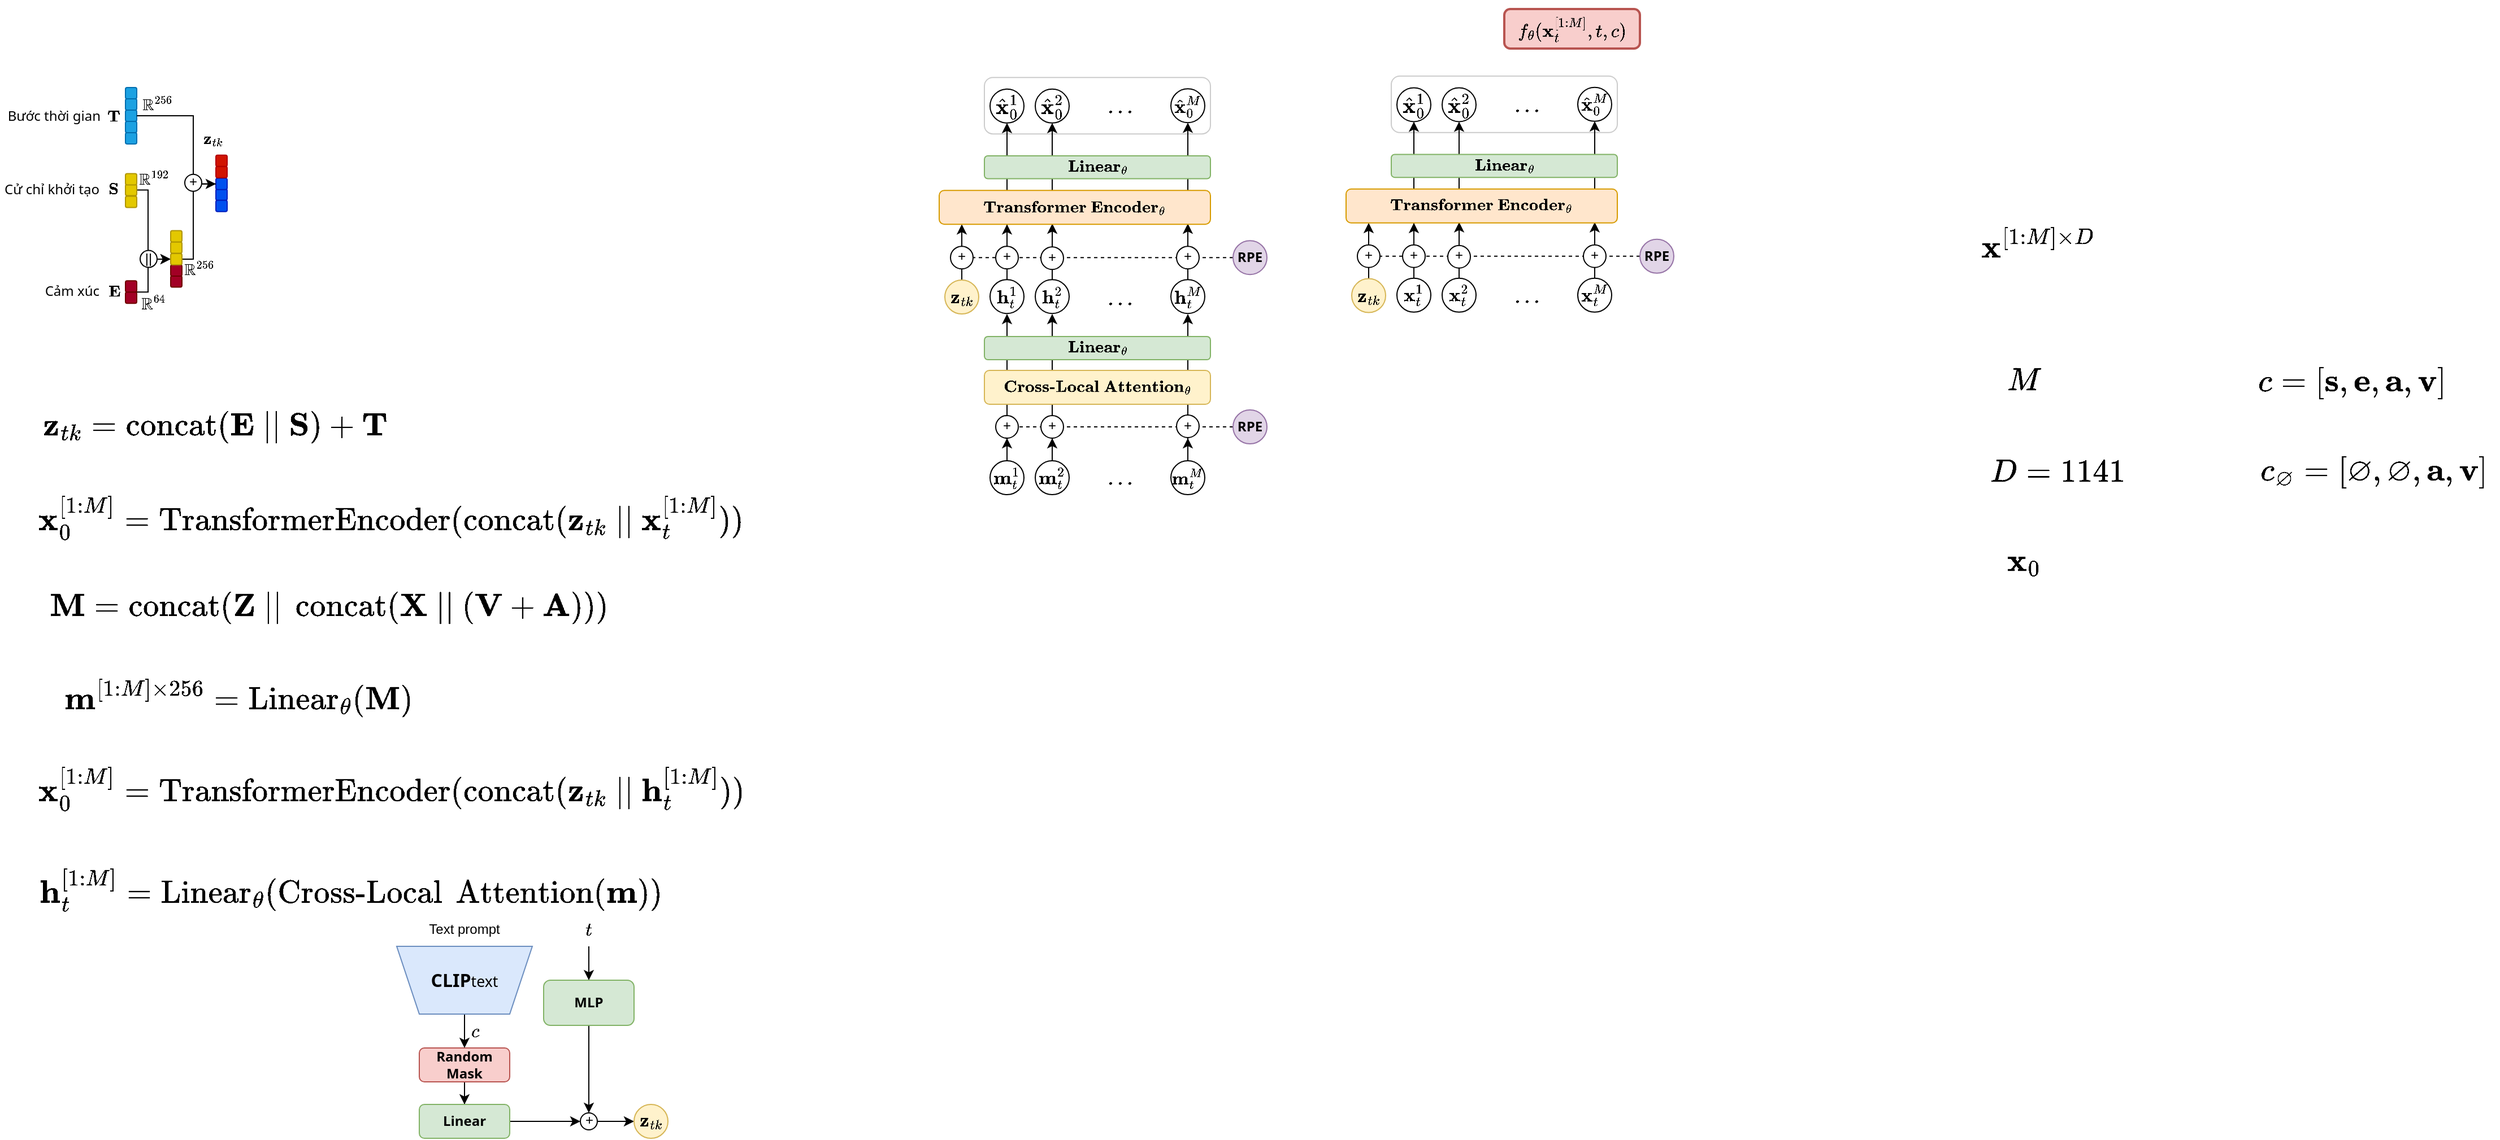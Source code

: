 <mxfile version="25.0.2">
  <diagram name="Page-1" id="_gRGWOFDqU3hSQWJzQTY">
    <mxGraphModel dx="2024" dy="1410" grid="1" gridSize="10" guides="1" tooltips="1" connect="1" arrows="1" fold="1" page="1" pageScale="1" pageWidth="850" pageHeight="1100" background="none" math="1" shadow="0">
      <root>
        <mxCell id="0" />
        <mxCell id="1" parent="0" />
        <mxCell id="fn7kE8bKZtQ15jkMXPBk-1" value="$$\mathbf{z}_{tk} = \operatorname{concat }(\mathbf{E}\ || \&amp;nbsp; \mathbf{S}) + \mathbf{T}$$" style="text;html=1;align=center;verticalAlign=middle;whiteSpace=wrap;rounded=0;fontSize=24;" parent="1" vertex="1">
          <mxGeometry x="880" y="360" width="320" height="40" as="geometry" />
        </mxCell>
        <mxCell id="fn7kE8bKZtQ15jkMXPBk-2" value="$$\mathbf{M} = \operatorname{concat}( \mathbf{Z}\&amp;nbsp; || \&amp;nbsp; &amp;nbsp;\operatorname{concat}(\mathbf{X}\ || \&amp;nbsp; (\mathbf{V} + \mathbf{A}) ) )$$" style="text;html=1;align=center;verticalAlign=middle;whiteSpace=wrap;rounded=0;fontSize=24;" parent="1" vertex="1">
          <mxGeometry x="880" y="520" width="520" height="40" as="geometry" />
        </mxCell>
        <mxCell id="fn7kE8bKZtQ15jkMXPBk-3" value="$$\mathbf{m}^{[1:M] \times 256} = \operatorname{Linear}_{\theta}( \mathbf{M}&amp;nbsp;)$$" style="text;html=1;align=center;verticalAlign=middle;whiteSpace=wrap;rounded=0;fontSize=24;" parent="1" vertex="1">
          <mxGeometry x="880" y="600" width="360" height="40" as="geometry" />
        </mxCell>
        <mxCell id="fn7kE8bKZtQ15jkMXPBk-4" value="$$\mathbf{x}^{[1:M]}_{0}&amp;nbsp; = \operatorname{TransformerEncoder}( \operatorname{concat}( \mathbf{z}_{tk} \ ||\&amp;nbsp; \mathbf{h}^{[1:M]}_{t}&amp;nbsp; ))$$" style="text;html=1;align=center;verticalAlign=middle;whiteSpace=wrap;rounded=0;fontSize=24;" parent="1" vertex="1">
          <mxGeometry x="880" y="680" width="630" height="40" as="geometry" />
        </mxCell>
        <mxCell id="Yw8UXm8EvDwbMpAbMj6I-1" value="" style="rounded=1;whiteSpace=wrap;html=1;fillColor=#1ba1e2;strokeColor=#006EAF;container=0;fontColor=#ffffff;" parent="1" vertex="1">
          <mxGeometry x="960" y="119.47" width="10" height="10" as="geometry" />
        </mxCell>
        <mxCell id="Yw8UXm8EvDwbMpAbMj6I-2" value="" style="rounded=1;whiteSpace=wrap;html=1;fillColor=#1ba1e2;strokeColor=#006EAF;container=0;fontColor=#ffffff;" parent="1" vertex="1">
          <mxGeometry x="960" y="109.47" width="10" height="10" as="geometry" />
        </mxCell>
        <mxCell id="Yw8UXm8EvDwbMpAbMj6I-3" value="" style="rounded=1;whiteSpace=wrap;html=1;fillColor=#1ba1e2;strokeColor=#006EAF;container=0;fontColor=#ffffff;" parent="1" vertex="1">
          <mxGeometry x="960" y="99.47" width="10" height="10" as="geometry" />
        </mxCell>
        <mxCell id="Yw8UXm8EvDwbMpAbMj6I-4" value="" style="rounded=1;whiteSpace=wrap;html=1;fillColor=#1ba1e2;strokeColor=#006EAF;container=0;fontColor=#ffffff;" parent="1" vertex="1">
          <mxGeometry x="960" y="89.47" width="10" height="10" as="geometry" />
        </mxCell>
        <mxCell id="Yw8UXm8EvDwbMpAbMj6I-5" value="" style="rounded=1;whiteSpace=wrap;html=1;fillColor=#1ba1e2;strokeColor=#006EAF;container=0;fontColor=#ffffff;" parent="1" vertex="1">
          <mxGeometry x="960" y="79.47" width="10" height="10" as="geometry" />
        </mxCell>
        <mxCell id="Yw8UXm8EvDwbMpAbMj6I-7" value="&lt;span style=&quot;font-size: 14px;&quot;&gt;$$f_{\theta}(\mathbf{x}^{[1:M]}_t, t, c)$$&lt;/span&gt;" style="rounded=1;whiteSpace=wrap;html=1;rotation=0;fillColor=#f8cecc;strokeColor=#b85450;strokeWidth=2;" parent="1" vertex="1">
          <mxGeometry x="2180" y="10.0" width="120" height="35" as="geometry" />
        </mxCell>
        <mxCell id="Yw8UXm8EvDwbMpAbMj6I-8" value="" style="rounded=1;whiteSpace=wrap;html=1;fillColor=#a20025;strokeColor=#6F0000;container=0;fontColor=#ffffff;" parent="1" vertex="1">
          <mxGeometry x="960" y="260.6" width="10" height="10" as="geometry" />
        </mxCell>
        <mxCell id="Yw8UXm8EvDwbMpAbMj6I-9" style="edgeStyle=orthogonalEdgeStyle;rounded=0;orthogonalLoop=1;jettySize=auto;html=1;exitX=1;exitY=1;exitDx=0;exitDy=0;entryX=0;entryY=0.5;entryDx=0;entryDy=0;" parent="1" source="Yw8UXm8EvDwbMpAbMj6I-10" target="Yw8UXm8EvDwbMpAbMj6I-18" edge="1">
          <mxGeometry relative="1" as="geometry">
            <Array as="points">
              <mxPoint x="980" y="260.6" />
              <mxPoint x="980" y="231.6" />
            </Array>
          </mxGeometry>
        </mxCell>
        <mxCell id="Yw8UXm8EvDwbMpAbMj6I-10" value="" style="rounded=1;whiteSpace=wrap;html=1;fillColor=#a20025;strokeColor=#6F0000;container=0;fontColor=#ffffff;" parent="1" vertex="1">
          <mxGeometry x="960" y="250.6" width="10" height="10" as="geometry" />
        </mxCell>
        <mxCell id="Yw8UXm8EvDwbMpAbMj6I-11" value="" style="rounded=1;whiteSpace=wrap;html=1;fillColor=#e3c800;strokeColor=#B09500;container=0;fontColor=#000000;" parent="1" vertex="1">
          <mxGeometry x="960" y="175.69" width="10" height="10" as="geometry" />
        </mxCell>
        <mxCell id="Yw8UXm8EvDwbMpAbMj6I-12" style="edgeStyle=orthogonalEdgeStyle;rounded=0;orthogonalLoop=1;jettySize=auto;html=1;entryX=0;entryY=0.5;entryDx=0;entryDy=0;" parent="1" source="Yw8UXm8EvDwbMpAbMj6I-13" target="Yw8UXm8EvDwbMpAbMj6I-18" edge="1">
          <mxGeometry relative="1" as="geometry">
            <Array as="points">
              <mxPoint x="980" y="170.6" />
              <mxPoint x="980" y="231.6" />
            </Array>
          </mxGeometry>
        </mxCell>
        <mxCell id="Yw8UXm8EvDwbMpAbMj6I-13" value="" style="rounded=1;whiteSpace=wrap;html=1;fillColor=#e3c800;strokeColor=#B09500;container=0;fontColor=#000000;" parent="1" vertex="1">
          <mxGeometry x="960" y="165.19" width="10" height="10" as="geometry" />
        </mxCell>
        <mxCell id="Yw8UXm8EvDwbMpAbMj6I-14" value="" style="rounded=1;whiteSpace=wrap;html=1;fillColor=#e3c800;strokeColor=#B09500;container=0;fontColor=#000000;" parent="1" vertex="1">
          <mxGeometry x="960" y="155.69" width="10" height="10" as="geometry" />
        </mxCell>
        <mxCell id="Yw8UXm8EvDwbMpAbMj6I-15" value="" style="rounded=1;whiteSpace=wrap;html=1;fillColor=#a20025;strokeColor=#6F0000;container=0;fontColor=#ffffff;" parent="1" vertex="1">
          <mxGeometry x="1000" y="246.29" width="10" height="10" as="geometry" />
        </mxCell>
        <mxCell id="Yw8UXm8EvDwbMpAbMj6I-16" value="" style="rounded=1;whiteSpace=wrap;html=1;fillColor=#a20025;strokeColor=#6F0000;container=0;fontColor=#ffffff;" parent="1" vertex="1">
          <mxGeometry x="1000" y="236.48" width="10" height="10" as="geometry" />
        </mxCell>
        <mxCell id="Yw8UXm8EvDwbMpAbMj6I-29" style="edgeStyle=orthogonalEdgeStyle;rounded=0;orthogonalLoop=1;jettySize=auto;html=1;entryX=0;entryY=0.5;entryDx=0;entryDy=0;" parent="1" source="Yw8UXm8EvDwbMpAbMj6I-18" target="Yw8UXm8EvDwbMpAbMj6I-24" edge="1">
          <mxGeometry relative="1" as="geometry">
            <Array as="points">
              <mxPoint x="1020" y="232" />
              <mxPoint x="1020" y="165" />
            </Array>
          </mxGeometry>
        </mxCell>
        <mxCell id="Yw8UXm8EvDwbMpAbMj6I-18" value="" style="rounded=1;whiteSpace=wrap;html=1;fillColor=#e3c800;strokeColor=#B09500;container=0;fontColor=#000000;" parent="1" vertex="1">
          <mxGeometry x="1000" y="226.48" width="10" height="10" as="geometry" />
        </mxCell>
        <mxCell id="Yw8UXm8EvDwbMpAbMj6I-19" value="" style="rounded=1;whiteSpace=wrap;html=1;fillColor=#e3c800;strokeColor=#B09500;container=0;fontColor=#000000;" parent="1" vertex="1">
          <mxGeometry x="1000" y="216.29" width="10" height="10" as="geometry" />
        </mxCell>
        <mxCell id="Yw8UXm8EvDwbMpAbMj6I-20" value="" style="rounded=1;whiteSpace=wrap;html=1;fillColor=#e3c800;strokeColor=#B09500;container=0;fontColor=#000000;" parent="1" vertex="1">
          <mxGeometry x="1000" y="206.29" width="10" height="10" as="geometry" />
        </mxCell>
        <mxCell id="Yw8UXm8EvDwbMpAbMj6I-21" value="&lt;font style=&quot;font-size: 12px;&quot;&gt;$$\mathbb{R}^{256}$$&lt;/font&gt;" style="text;html=1;align=center;verticalAlign=middle;whiteSpace=wrap;rounded=0;fontSize=12;" parent="1" vertex="1">
          <mxGeometry x="1010" y="231.48" width="30" height="20" as="geometry" />
        </mxCell>
        <mxCell id="Yw8UXm8EvDwbMpAbMj6I-22" value="" style="rounded=1;whiteSpace=wrap;html=1;fillColor=#0050ef;strokeColor=#001DBC;container=0;fontColor=#ffffff;" parent="1" vertex="1">
          <mxGeometry x="1040" y="169.38" width="10" height="10" as="geometry" />
        </mxCell>
        <mxCell id="Yw8UXm8EvDwbMpAbMj6I-23" value="" style="rounded=1;whiteSpace=wrap;html=1;fillColor=#0050ef;strokeColor=#001DBC;container=0;fontColor=#ffffff;" parent="1" vertex="1">
          <mxGeometry x="1040" y="179.38" width="10" height="10" as="geometry" />
        </mxCell>
        <mxCell id="Yw8UXm8EvDwbMpAbMj6I-24" value="" style="rounded=1;whiteSpace=wrap;html=1;fillColor=#0050ef;strokeColor=#001DBC;container=0;fontColor=#ffffff;" parent="1" vertex="1">
          <mxGeometry x="1040" y="159.88" width="10" height="10" as="geometry" />
        </mxCell>
        <mxCell id="Yw8UXm8EvDwbMpAbMj6I-25" value="" style="rounded=1;whiteSpace=wrap;html=1;fillColor=#d11301;strokeColor=#B20000;container=0;fontColor=#ffffff;" parent="1" vertex="1">
          <mxGeometry x="1040" y="149.38" width="10" height="10" as="geometry" />
        </mxCell>
        <mxCell id="Yw8UXm8EvDwbMpAbMj6I-26" value="" style="rounded=1;whiteSpace=wrap;html=1;fillColor=#d11301;strokeColor=#B20000;container=0;fontColor=#ffffff;" parent="1" vertex="1">
          <mxGeometry x="1040" y="139.38" width="10" height="10" as="geometry" />
        </mxCell>
        <mxCell id="Yw8UXm8EvDwbMpAbMj6I-27" value="||" style="ellipse;whiteSpace=wrap;html=1;align=center;" parent="1" vertex="1">
          <mxGeometry x="973" y="223.79" width="15" height="15" as="geometry" />
        </mxCell>
        <mxCell id="Yw8UXm8EvDwbMpAbMj6I-28" style="edgeStyle=orthogonalEdgeStyle;rounded=0;orthogonalLoop=1;jettySize=auto;html=1;endArrow=none;endFill=0;entryX=0;entryY=0.5;entryDx=0;entryDy=0;" parent="1" source="Yw8UXm8EvDwbMpAbMj6I-3" target="Yw8UXm8EvDwbMpAbMj6I-24" edge="1">
          <mxGeometry relative="1" as="geometry">
            <mxPoint x="1040" y="170" as="targetPoint" />
            <Array as="points">
              <mxPoint x="1020" y="105" />
              <mxPoint x="1020" y="165" />
            </Array>
          </mxGeometry>
        </mxCell>
        <mxCell id="Yw8UXm8EvDwbMpAbMj6I-30" value="&lt;font style=&quot;font-size: 12px;&quot;&gt;$$\mathbf{z}_{tk}$$&lt;/font&gt;" style="text;html=1;align=center;verticalAlign=middle;whiteSpace=wrap;rounded=0;fontSize=12;" parent="1" vertex="1">
          <mxGeometry x="1025" y="110" width="25" height="30" as="geometry" />
        </mxCell>
        <mxCell id="Yw8UXm8EvDwbMpAbMj6I-31" value="&lt;font style=&quot;font-size: 12px;&quot;&gt;$$\mathbb{R}^{192}$$&lt;/font&gt;" style="text;html=1;align=center;verticalAlign=middle;whiteSpace=wrap;rounded=0;fontSize=12;" parent="1" vertex="1">
          <mxGeometry x="970" y="150.69" width="30" height="20" as="geometry" />
        </mxCell>
        <mxCell id="Yw8UXm8EvDwbMpAbMj6I-32" value="&lt;font style=&quot;font-size: 12px;&quot;&gt;$$\mathbb{R}^{64}$$&lt;/font&gt;" style="text;html=1;align=center;verticalAlign=middle;whiteSpace=wrap;rounded=0;fontSize=12;" parent="1" vertex="1">
          <mxGeometry x="970" y="260.6" width="30" height="20" as="geometry" />
        </mxCell>
        <mxCell id="Yw8UXm8EvDwbMpAbMj6I-33" value="&lt;font style=&quot;font-size: 12px;&quot;&gt;$$\mathbb{R}^{256}$$&lt;/font&gt;" style="text;html=1;align=center;verticalAlign=middle;whiteSpace=wrap;rounded=0;fontSize=12;" parent="1" vertex="1">
          <mxGeometry x="973" y="85.31" width="30" height="20" as="geometry" />
        </mxCell>
        <mxCell id="Yw8UXm8EvDwbMpAbMj6I-34" value="&lt;font style=&quot;font-size: 12px;&quot;&gt;$$\mathbf{E}$$&lt;/font&gt;" style="text;html=1;align=center;verticalAlign=middle;whiteSpace=wrap;rounded=0;fontSize=12;" parent="1" vertex="1">
          <mxGeometry x="940" y="240" width="20" height="40" as="geometry" />
        </mxCell>
        <mxCell id="Yw8UXm8EvDwbMpAbMj6I-35" value="&lt;font style=&quot;font-size: 12px;&quot;&gt;$$\mathbf{S}$$&lt;/font&gt;" style="text;html=1;align=center;verticalAlign=middle;whiteSpace=wrap;rounded=0;fontSize=12;" parent="1" vertex="1">
          <mxGeometry x="940" y="150" width="20" height="40" as="geometry" />
        </mxCell>
        <mxCell id="Yw8UXm8EvDwbMpAbMj6I-36" value="&lt;font style=&quot;font-size: 12px;&quot;&gt;$$\mathbf{T}$$&lt;/font&gt;" style="text;html=1;align=center;verticalAlign=middle;whiteSpace=wrap;rounded=0;fontSize=12;" parent="1" vertex="1">
          <mxGeometry x="940" y="80" width="20" height="50" as="geometry" />
        </mxCell>
        <mxCell id="Yw8UXm8EvDwbMpAbMj6I-37" value="+" style="ellipse;whiteSpace=wrap;html=1;align=center;spacingTop=-2;spacingLeft=-1;" parent="1" vertex="1">
          <mxGeometry x="1012.5" y="156.38" width="15" height="15" as="geometry" />
        </mxCell>
        <mxCell id="Vxc4r_HaXUuV7G65w8XS-1" value="$$\mathbf{h}^{[1:M]}_{t}&amp;nbsp; = \operatorname{Linear}_{\theta}&amp;nbsp; ( \operatorname{Cross-Local\ Attention}( \mathbf{m}) )$$" style="text;html=1;align=center;verticalAlign=middle;whiteSpace=wrap;rounded=0;fontSize=24;" parent="1" vertex="1">
          <mxGeometry x="880" y="770" width="560" height="40" as="geometry" />
        </mxCell>
        <mxCell id="Vxc4r_HaXUuV7G65w8XS-2" value="Text prompt" style="text;html=1;align=center;verticalAlign=middle;whiteSpace=wrap;rounded=0;" parent="1" vertex="1">
          <mxGeometry x="1220" y="810" width="80" height="30" as="geometry" />
        </mxCell>
        <mxCell id="Vxc4r_HaXUuV7G65w8XS-12" style="edgeStyle=orthogonalEdgeStyle;rounded=0;orthogonalLoop=1;jettySize=auto;html=1;" parent="1" source="Vxc4r_HaXUuV7G65w8XS-5" target="Vxc4r_HaXUuV7G65w8XS-7" edge="1">
          <mxGeometry relative="1" as="geometry" />
        </mxCell>
        <mxCell id="Vxc4r_HaXUuV7G65w8XS-5" value="&lt;font style=&quot;font-size: 12px;&quot;&gt;Random Mask&lt;/font&gt;" style="rounded=1;whiteSpace=wrap;html=1;fillColor=#f8cecc;strokeColor=#b85450;fontFamily=Segoe UI;fontStyle=1" parent="1" vertex="1">
          <mxGeometry x="1220" y="930" width="80" height="30" as="geometry" />
        </mxCell>
        <mxCell id="Vxc4r_HaXUuV7G65w8XS-11" style="edgeStyle=orthogonalEdgeStyle;rounded=0;orthogonalLoop=1;jettySize=auto;html=1;" parent="1" source="Vxc4r_HaXUuV7G65w8XS-6" target="Vxc4r_HaXUuV7G65w8XS-5" edge="1">
          <mxGeometry relative="1" as="geometry" />
        </mxCell>
        <mxCell id="Vxc4r_HaXUuV7G65w8XS-6" value="&lt;b&gt;CLIP&lt;/b&gt;&lt;span style=&quot;font-size: 13.333px;&quot;&gt;text&lt;/span&gt;" style="shape=trapezoid;perimeter=trapezoidPerimeter;whiteSpace=wrap;html=1;fixedSize=1;direction=west;fillColor=#dae8fc;strokeColor=#6c8ebf;fontFamily=Segoe UI;fontSize=16;" parent="1" vertex="1">
          <mxGeometry x="1200" y="840" width="120" height="60" as="geometry" />
        </mxCell>
        <mxCell id="Vxc4r_HaXUuV7G65w8XS-15" style="edgeStyle=orthogonalEdgeStyle;rounded=0;orthogonalLoop=1;jettySize=auto;html=1;entryX=0;entryY=0.5;entryDx=0;entryDy=0;" parent="1" source="Vxc4r_HaXUuV7G65w8XS-7" target="Vxc4r_HaXUuV7G65w8XS-14" edge="1">
          <mxGeometry relative="1" as="geometry" />
        </mxCell>
        <mxCell id="Vxc4r_HaXUuV7G65w8XS-7" value="&lt;font style=&quot;font-size: 12px;&quot;&gt;Linear&lt;/font&gt;" style="rounded=1;whiteSpace=wrap;html=1;fillColor=#d5e8d4;strokeColor=#82b366;fontFamily=Segoe UI;fontStyle=1" parent="1" vertex="1">
          <mxGeometry x="1220" y="980" width="80" height="30" as="geometry" />
        </mxCell>
        <mxCell id="Vxc4r_HaXUuV7G65w8XS-16" style="edgeStyle=orthogonalEdgeStyle;rounded=0;orthogonalLoop=1;jettySize=auto;html=1;entryX=0.5;entryY=0;entryDx=0;entryDy=0;" parent="1" source="Vxc4r_HaXUuV7G65w8XS-8" target="Vxc4r_HaXUuV7G65w8XS-14" edge="1">
          <mxGeometry relative="1" as="geometry" />
        </mxCell>
        <mxCell id="Vxc4r_HaXUuV7G65w8XS-8" value="&lt;font style=&quot;font-size: 12px;&quot;&gt;MLP&lt;/font&gt;" style="rounded=1;whiteSpace=wrap;html=1;fillColor=#d5e8d4;strokeColor=#82b366;fontFamily=Segoe UI;fontStyle=1" parent="1" vertex="1">
          <mxGeometry x="1330" y="870" width="80" height="40" as="geometry" />
        </mxCell>
        <mxCell id="Vxc4r_HaXUuV7G65w8XS-19" style="edgeStyle=orthogonalEdgeStyle;rounded=0;orthogonalLoop=1;jettySize=auto;html=1;entryX=0.5;entryY=0;entryDx=0;entryDy=0;" parent="1" source="Vxc4r_HaXUuV7G65w8XS-9" target="Vxc4r_HaXUuV7G65w8XS-8" edge="1">
          <mxGeometry relative="1" as="geometry" />
        </mxCell>
        <mxCell id="Vxc4r_HaXUuV7G65w8XS-9" value="$$t$$" style="text;html=1;align=center;verticalAlign=middle;whiteSpace=wrap;rounded=0;fontSize=14;" parent="1" vertex="1">
          <mxGeometry x="1340" y="810" width="60" height="30" as="geometry" />
        </mxCell>
        <mxCell id="Vxc4r_HaXUuV7G65w8XS-10" value="$$c$$" style="text;html=1;align=center;verticalAlign=middle;whiteSpace=wrap;rounded=0;fontSize=14;" parent="1" vertex="1">
          <mxGeometry x="1260" y="900" width="20" height="30" as="geometry" />
        </mxCell>
        <mxCell id="Vxc4r_HaXUuV7G65w8XS-18" style="edgeStyle=orthogonalEdgeStyle;rounded=0;orthogonalLoop=1;jettySize=auto;html=1;entryX=0;entryY=0.5;entryDx=0;entryDy=0;" parent="1" source="Vxc4r_HaXUuV7G65w8XS-14" target="Vxc4r_HaXUuV7G65w8XS-17" edge="1">
          <mxGeometry relative="1" as="geometry" />
        </mxCell>
        <mxCell id="Vxc4r_HaXUuV7G65w8XS-14" value="+" style="ellipse;whiteSpace=wrap;html=1;spacingTop=-2;spacingLeft=0;spacingBottom=0;spacingRight=0;" parent="1" vertex="1">
          <mxGeometry x="1362.5" y="987.5" width="15" height="15" as="geometry" />
        </mxCell>
        <mxCell id="Vxc4r_HaXUuV7G65w8XS-17" value="&lt;span style=&quot;font-size: 14px;&quot;&gt;$$\mathbf{z}_{tk}$$&lt;/span&gt;" style="ellipse;whiteSpace=wrap;html=1;fillColor=#fff2cc;strokeColor=#d6b656;spacingTop=-2;" parent="1" vertex="1">
          <mxGeometry x="1410" y="980" width="30" height="30" as="geometry" />
        </mxCell>
        <mxCell id="Vxc4r_HaXUuV7G65w8XS-20" value="" style="rounded=1;whiteSpace=wrap;html=1;fillColor=none;strokeColor=#CCCCCC;" parent="1" vertex="1">
          <mxGeometry x="1720" y="70.6" width="200" height="50" as="geometry" />
        </mxCell>
        <mxCell id="Vxc4r_HaXUuV7G65w8XS-21" style="edgeStyle=orthogonalEdgeStyle;rounded=0;orthogonalLoop=1;jettySize=auto;html=1;entryX=1;entryY=0.5;entryDx=0;entryDy=0;endArrow=none;endFill=0;dashed=1;" parent="1" source="Vxc4r_HaXUuV7G65w8XS-48" target="Vxc4r_HaXUuV7G65w8XS-40" edge="1">
          <mxGeometry relative="1" as="geometry" />
        </mxCell>
        <mxCell id="Vxc4r_HaXUuV7G65w8XS-25" value="$$\dots$$" style="text;html=1;align=center;verticalAlign=middle;whiteSpace=wrap;rounded=0;fontSize=16;" parent="1" vertex="1">
          <mxGeometry x="1820" y="250.6" width="40" height="30" as="geometry" />
        </mxCell>
        <mxCell id="Vxc4r_HaXUuV7G65w8XS-55" style="edgeStyle=orthogonalEdgeStyle;rounded=0;orthogonalLoop=1;jettySize=auto;html=1;entryX=0.5;entryY=1;entryDx=0;entryDy=0;endArrow=none;endFill=0;" parent="1" source="Vxc4r_HaXUuV7G65w8XS-27" target="Vxc4r_HaXUuV7G65w8XS-40" edge="1">
          <mxGeometry relative="1" as="geometry" />
        </mxCell>
        <mxCell id="Vxc4r_HaXUuV7G65w8XS-27" value="$$\mathbf{z}_{tk}$$" style="ellipse;whiteSpace=wrap;html=1;fontSize=14;fillColor=#fff2cc;strokeColor=#d6b656;" parent="1" vertex="1">
          <mxGeometry x="1685" y="250.0" width="30" height="30" as="geometry" />
        </mxCell>
        <mxCell id="Vxc4r_HaXUuV7G65w8XS-63" style="edgeStyle=orthogonalEdgeStyle;rounded=0;orthogonalLoop=1;jettySize=auto;html=1;entryX=0.5;entryY=1;entryDx=0;entryDy=0;" parent="1" source="Vxc4r_HaXUuV7G65w8XS-39" target="Vxc4r_HaXUuV7G65w8XS-46" edge="1">
          <mxGeometry relative="1" as="geometry" />
        </mxCell>
        <mxCell id="Vxc4r_HaXUuV7G65w8XS-40" value="+" style="ellipse;whiteSpace=wrap;html=1;spacing=0;spacingTop=-2;" parent="1" vertex="1">
          <mxGeometry x="1690" y="220.1" width="20" height="20" as="geometry" />
        </mxCell>
        <mxCell id="Vxc4r_HaXUuV7G65w8XS-41" style="edgeStyle=orthogonalEdgeStyle;rounded=0;orthogonalLoop=1;jettySize=auto;html=1;" parent="1" source="Vxc4r_HaXUuV7G65w8XS-40" edge="1">
          <mxGeometry relative="1" as="geometry">
            <mxPoint x="1700" y="200.6" as="targetPoint" />
            <Array as="points">
              <mxPoint x="1700" y="209.6" />
              <mxPoint x="1700" y="209.6" />
            </Array>
          </mxGeometry>
        </mxCell>
        <mxCell id="Vxc4r_HaXUuV7G65w8XS-44" value="&lt;span style=&quot;font-size: 16px;&quot;&gt;$$\hat{\mathbf{x}}^{1}_{0}$$&lt;/span&gt;" style="ellipse;whiteSpace=wrap;html=1;" parent="1" vertex="1">
          <mxGeometry x="1725" y="80.91" width="30" height="30" as="geometry" />
        </mxCell>
        <mxCell id="Vxc4r_HaXUuV7G65w8XS-45" value="&lt;span style=&quot;font-size: 16px;&quot;&gt;$$\hat{\mathbf{x}}^{2}_{0}$$&lt;/span&gt;" style="ellipse;whiteSpace=wrap;html=1;" parent="1" vertex="1">
          <mxGeometry x="1765" y="80.91" width="30" height="30" as="geometry" />
        </mxCell>
        <mxCell id="Vxc4r_HaXUuV7G65w8XS-46" value="&lt;font style=&quot;font-size: 14px;&quot;&gt;$$\hat{\mathbf{x}}^{M}_{0}$$&lt;/font&gt;" style="ellipse;whiteSpace=wrap;html=1;fontSize=12;" parent="1" vertex="1">
          <mxGeometry x="1885" y="80.6" width="30" height="30" as="geometry" />
        </mxCell>
        <mxCell id="Vxc4r_HaXUuV7G65w8XS-47" value="$$\dots$$" style="text;html=1;align=center;verticalAlign=middle;whiteSpace=wrap;rounded=0;fontSize=16;" parent="1" vertex="1">
          <mxGeometry x="1820" y="80.91" width="40" height="30" as="geometry" />
        </mxCell>
        <mxCell id="Vxc4r_HaXUuV7G65w8XS-48" value="&lt;b&gt;RPE&lt;/b&gt;" style="ellipse;whiteSpace=wrap;html=1;aspect=fixed;fillColor=#e1d5e7;strokeColor=#9673a6;fontFamily=Segoe UI;" parent="1" vertex="1">
          <mxGeometry x="1940" y="215.1" width="30" height="30" as="geometry" />
        </mxCell>
        <mxCell id="Vxc4r_HaXUuV7G65w8XS-49" value="&lt;span&gt;$$\mathbf{h}^{2}_{t}$$&lt;/span&gt;" style="ellipse;whiteSpace=wrap;html=1;fontSize=14;" parent="1" vertex="1">
          <mxGeometry x="1765" y="249.6" width="30" height="30" as="geometry" />
        </mxCell>
        <mxCell id="Vxc4r_HaXUuV7G65w8XS-67" style="edgeStyle=orthogonalEdgeStyle;rounded=0;orthogonalLoop=1;jettySize=auto;html=1;" parent="1" source="Vxc4r_HaXUuV7G65w8XS-50" edge="1">
          <mxGeometry relative="1" as="geometry">
            <mxPoint x="1900" y="200" as="targetPoint" />
          </mxGeometry>
        </mxCell>
        <mxCell id="Vxc4r_HaXUuV7G65w8XS-50" value="&lt;font&gt;$$\mathbf{h}^{M}_{t}$$&lt;/font&gt;" style="ellipse;whiteSpace=wrap;html=1;fontSize=14;" parent="1" vertex="1">
          <mxGeometry x="1885" y="249.6" width="30" height="30" as="geometry" />
        </mxCell>
        <mxCell id="Vxc4r_HaXUuV7G65w8XS-61" style="edgeStyle=orthogonalEdgeStyle;rounded=0;orthogonalLoop=1;jettySize=auto;html=1;entryX=0.25;entryY=1;entryDx=0;entryDy=0;" parent="1" source="Vxc4r_HaXUuV7G65w8XS-51" target="Vxc4r_HaXUuV7G65w8XS-43" edge="1">
          <mxGeometry relative="1" as="geometry" />
        </mxCell>
        <mxCell id="Vxc4r_HaXUuV7G65w8XS-51" value="&lt;span&gt;$$\mathbf{h}^{1}_{t}$$&lt;/span&gt;" style="ellipse;whiteSpace=wrap;html=1;fontSize=14;" parent="1" vertex="1">
          <mxGeometry x="1725" y="249.6" width="30" height="30" as="geometry" />
        </mxCell>
        <mxCell id="Vxc4r_HaXUuV7G65w8XS-62" style="edgeStyle=orthogonalEdgeStyle;rounded=0;orthogonalLoop=1;jettySize=auto;html=1;entryX=0.417;entryY=0.98;entryDx=0;entryDy=0;entryPerimeter=0;" parent="1" source="Vxc4r_HaXUuV7G65w8XS-49" target="Vxc4r_HaXUuV7G65w8XS-43" edge="1">
          <mxGeometry relative="1" as="geometry" />
        </mxCell>
        <mxCell id="Vxc4r_HaXUuV7G65w8XS-65" style="edgeStyle=orthogonalEdgeStyle;rounded=0;orthogonalLoop=1;jettySize=auto;html=1;entryX=0.5;entryY=1;entryDx=0;entryDy=0;" parent="1" source="Vxc4r_HaXUuV7G65w8XS-35" target="Vxc4r_HaXUuV7G65w8XS-45" edge="1">
          <mxGeometry relative="1" as="geometry" />
        </mxCell>
        <mxCell id="Vxc4r_HaXUuV7G65w8XS-35" value="+" style="ellipse;whiteSpace=wrap;html=1;spacing=0;spacingTop=-2;" parent="1" vertex="1">
          <mxGeometry x="1770" y="220.6" width="20" height="20" as="geometry" />
        </mxCell>
        <mxCell id="Vxc4r_HaXUuV7G65w8XS-66" style="edgeStyle=orthogonalEdgeStyle;rounded=0;orthogonalLoop=1;jettySize=auto;html=1;entryX=0.5;entryY=1;entryDx=0;entryDy=0;" parent="1" source="Vxc4r_HaXUuV7G65w8XS-31" target="Vxc4r_HaXUuV7G65w8XS-44" edge="1">
          <mxGeometry relative="1" as="geometry" />
        </mxCell>
        <mxCell id="Vxc4r_HaXUuV7G65w8XS-31" value="+" style="ellipse;whiteSpace=wrap;html=1;spacing=0;spacingTop=-2;" parent="1" vertex="1">
          <mxGeometry x="1730" y="220.1" width="20" height="20" as="geometry" />
        </mxCell>
        <mxCell id="Vxc4r_HaXUuV7G65w8XS-39" value="+" style="ellipse;whiteSpace=wrap;html=1;spacing=0;spacingTop=-2;" parent="1" vertex="1">
          <mxGeometry x="1890" y="220.1" width="20" height="20" as="geometry" />
        </mxCell>
        <mxCell id="Vxc4r_HaXUuV7G65w8XS-43" value="$$\textbf{Transformer Encoder}_\theta$$" style="rounded=1;whiteSpace=wrap;html=1;fillColor=#ffe6cc;strokeColor=#d79b00;fontFamily=Segoe UI;" parent="1" vertex="1">
          <mxGeometry x="1680" y="170.6" width="240" height="30" as="geometry" />
        </mxCell>
        <mxCell id="Vxc4r_HaXUuV7G65w8XS-42" value="&lt;font style=&quot;font-size: 12px;&quot;&gt;$$\textbf{Linear}_\theta$$&lt;/font&gt;" style="rounded=1;whiteSpace=wrap;html=1;fillColor=#d5e8d4;strokeColor=#82b366;fontFamily=Segoe UI;fontStyle=0" parent="1" vertex="1">
          <mxGeometry x="1720" y="139.98" width="200" height="20.31" as="geometry" />
        </mxCell>
        <mxCell id="Vxc4r_HaXUuV7G65w8XS-68" style="edgeStyle=orthogonalEdgeStyle;rounded=0;orthogonalLoop=1;jettySize=auto;html=1;endArrow=none;endFill=0;dashed=1;" parent="1" source="Vxc4r_HaXUuV7G65w8XS-69" target="Vxc4r_HaXUuV7G65w8XS-76" edge="1">
          <mxGeometry relative="1" as="geometry" />
        </mxCell>
        <mxCell id="Vxc4r_HaXUuV7G65w8XS-69" value="&lt;b&gt;RPE&lt;/b&gt;" style="ellipse;whiteSpace=wrap;html=1;aspect=fixed;fillColor=#e1d5e7;strokeColor=#9673a6;fontFamily=Segoe UI;" parent="1" vertex="1">
          <mxGeometry x="1940" y="365" width="30" height="30" as="geometry" />
        </mxCell>
        <mxCell id="Vxc4r_HaXUuV7G65w8XS-70" style="edgeStyle=orthogonalEdgeStyle;rounded=0;orthogonalLoop=1;jettySize=auto;html=1;" parent="1" edge="1">
          <mxGeometry relative="1" as="geometry">
            <mxPoint x="1740" y="430" as="sourcePoint" />
            <mxPoint x="1740" y="280" as="targetPoint" />
          </mxGeometry>
        </mxCell>
        <mxCell id="Vxc4r_HaXUuV7G65w8XS-71" style="edgeStyle=orthogonalEdgeStyle;rounded=0;orthogonalLoop=1;jettySize=auto;html=1;" parent="1" edge="1">
          <mxGeometry relative="1" as="geometry">
            <mxPoint x="1780" y="430" as="sourcePoint" />
            <mxPoint x="1780" y="280" as="targetPoint" />
          </mxGeometry>
        </mxCell>
        <mxCell id="Vxc4r_HaXUuV7G65w8XS-72" style="edgeStyle=orthogonalEdgeStyle;rounded=0;orthogonalLoop=1;jettySize=auto;html=1;entryX=0.5;entryY=1;entryDx=0;entryDy=0;" parent="1" edge="1">
          <mxGeometry relative="1" as="geometry">
            <mxPoint x="1900" y="430" as="sourcePoint" />
            <mxPoint x="1900" y="280" as="targetPoint" />
          </mxGeometry>
        </mxCell>
        <mxCell id="Vxc4r_HaXUuV7G65w8XS-73" value="$$\textbf{Cross-Local Attention}_\theta$$" style="rounded=1;whiteSpace=wrap;html=1;fillColor=#fff2cc;strokeColor=#d6b656;fontFamily=Segoe UI;" parent="1" vertex="1">
          <mxGeometry x="1720" y="330" width="200" height="30" as="geometry" />
        </mxCell>
        <mxCell id="Vxc4r_HaXUuV7G65w8XS-74" value="+" style="ellipse;whiteSpace=wrap;html=1;spacing=0;spacingTop=-2;" parent="1" vertex="1">
          <mxGeometry x="1890" y="369.5" width="20" height="20" as="geometry" />
        </mxCell>
        <mxCell id="Vxc4r_HaXUuV7G65w8XS-75" value="+" style="ellipse;whiteSpace=wrap;html=1;spacing=0;spacingTop=-2;" parent="1" vertex="1">
          <mxGeometry x="1770" y="370" width="20" height="20" as="geometry" />
        </mxCell>
        <mxCell id="Vxc4r_HaXUuV7G65w8XS-76" value="+" style="ellipse;whiteSpace=wrap;html=1;spacing=0;spacingTop=-2;" parent="1" vertex="1">
          <mxGeometry x="1730" y="370" width="20" height="20" as="geometry" />
        </mxCell>
        <mxCell id="Vxc4r_HaXUuV7G65w8XS-77" value="&lt;font style=&quot;font-size: 12px;&quot;&gt;$$\textbf{Linear}_\theta$$&lt;/font&gt;" style="rounded=1;whiteSpace=wrap;html=1;fillColor=#d5e8d4;strokeColor=#82b366;fontFamily=Segoe UI;" parent="1" vertex="1">
          <mxGeometry x="1720" y="300" width="200" height="20.5" as="geometry" />
        </mxCell>
        <mxCell id="Vxc4r_HaXUuV7G65w8XS-78" style="edgeStyle=orthogonalEdgeStyle;rounded=0;orthogonalLoop=1;jettySize=auto;html=1;" parent="1" source="Vxc4r_HaXUuV7G65w8XS-79" edge="1">
          <mxGeometry relative="1" as="geometry">
            <mxPoint x="1740" y="390" as="targetPoint" />
          </mxGeometry>
        </mxCell>
        <mxCell id="Vxc4r_HaXUuV7G65w8XS-79" value="&lt;span&gt;$$\mathbf{m}^{1}_{t}$$&lt;/span&gt;" style="ellipse;whiteSpace=wrap;html=1;fontSize=14;" parent="1" vertex="1">
          <mxGeometry x="1725" y="410" width="30" height="30" as="geometry" />
        </mxCell>
        <mxCell id="Vxc4r_HaXUuV7G65w8XS-80" style="edgeStyle=orthogonalEdgeStyle;rounded=0;orthogonalLoop=1;jettySize=auto;html=1;" parent="1" source="Vxc4r_HaXUuV7G65w8XS-81" edge="1">
          <mxGeometry relative="1" as="geometry">
            <mxPoint x="1780" y="390" as="targetPoint" />
          </mxGeometry>
        </mxCell>
        <mxCell id="Vxc4r_HaXUuV7G65w8XS-81" value="&lt;span&gt;$$\mathbf{m}^{2}_{t}$$&lt;/span&gt;" style="ellipse;whiteSpace=wrap;html=1;fontSize=14;" parent="1" vertex="1">
          <mxGeometry x="1765" y="410" width="30" height="30" as="geometry" />
        </mxCell>
        <mxCell id="Vxc4r_HaXUuV7G65w8XS-82" style="edgeStyle=orthogonalEdgeStyle;rounded=0;orthogonalLoop=1;jettySize=auto;html=1;" parent="1" source="Vxc4r_HaXUuV7G65w8XS-83" edge="1">
          <mxGeometry relative="1" as="geometry">
            <mxPoint x="1900" y="390" as="targetPoint" />
          </mxGeometry>
        </mxCell>
        <mxCell id="Vxc4r_HaXUuV7G65w8XS-83" value="&lt;font&gt;$$\mathbf{m}^{M}_{t}$$&lt;/font&gt;" style="ellipse;whiteSpace=wrap;html=1;fontSize=13;" parent="1" vertex="1">
          <mxGeometry x="1885" y="410" width="30" height="30" as="geometry" />
        </mxCell>
        <mxCell id="Vxc4r_HaXUuV7G65w8XS-84" value="$$\dots$$" style="text;html=1;align=center;verticalAlign=middle;whiteSpace=wrap;rounded=0;fontSize=16;" parent="1" vertex="1">
          <mxGeometry x="1820" y="410" width="40" height="30" as="geometry" />
        </mxCell>
        <mxCell id="Vxc4r_HaXUuV7G65w8XS-85" value="" style="rounded=1;whiteSpace=wrap;html=1;fillColor=none;strokeColor=#CCCCCC;" parent="1" vertex="1">
          <mxGeometry x="2080" y="69.38" width="200" height="50" as="geometry" />
        </mxCell>
        <mxCell id="Vxc4r_HaXUuV7G65w8XS-86" style="edgeStyle=orthogonalEdgeStyle;rounded=0;orthogonalLoop=1;jettySize=auto;html=1;entryX=1;entryY=0.5;entryDx=0;entryDy=0;endArrow=none;endFill=0;dashed=1;" parent="1" source="Vxc4r_HaXUuV7G65w8XS-97" target="Vxc4r_HaXUuV7G65w8XS-91" edge="1">
          <mxGeometry relative="1" as="geometry" />
        </mxCell>
        <mxCell id="Vxc4r_HaXUuV7G65w8XS-87" value="$$\dots$$" style="text;html=1;align=center;verticalAlign=middle;whiteSpace=wrap;rounded=0;fontSize=16;" parent="1" vertex="1">
          <mxGeometry x="2180" y="249.38" width="40" height="30" as="geometry" />
        </mxCell>
        <mxCell id="Vxc4r_HaXUuV7G65w8XS-88" style="edgeStyle=orthogonalEdgeStyle;rounded=0;orthogonalLoop=1;jettySize=auto;html=1;entryX=0.5;entryY=1;entryDx=0;entryDy=0;endArrow=none;endFill=0;" parent="1" source="Vxc4r_HaXUuV7G65w8XS-89" target="Vxc4r_HaXUuV7G65w8XS-91" edge="1">
          <mxGeometry relative="1" as="geometry" />
        </mxCell>
        <mxCell id="Vxc4r_HaXUuV7G65w8XS-89" value="$$\mathbf{z}_{tk}$$" style="ellipse;whiteSpace=wrap;html=1;fontSize=14;fillColor=#fff2cc;strokeColor=#d6b656;" parent="1" vertex="1">
          <mxGeometry x="2045" y="248.78" width="30" height="30" as="geometry" />
        </mxCell>
        <mxCell id="Vxc4r_HaXUuV7G65w8XS-90" style="edgeStyle=orthogonalEdgeStyle;rounded=0;orthogonalLoop=1;jettySize=auto;html=1;entryX=0.5;entryY=1;entryDx=0;entryDy=0;" parent="1" source="Vxc4r_HaXUuV7G65w8XS-108" target="Vxc4r_HaXUuV7G65w8XS-95" edge="1">
          <mxGeometry relative="1" as="geometry" />
        </mxCell>
        <mxCell id="Vxc4r_HaXUuV7G65w8XS-91" value="+" style="ellipse;whiteSpace=wrap;html=1;spacing=0;spacingTop=-2;" parent="1" vertex="1">
          <mxGeometry x="2050" y="218.88" width="20" height="20" as="geometry" />
        </mxCell>
        <mxCell id="Vxc4r_HaXUuV7G65w8XS-92" style="edgeStyle=orthogonalEdgeStyle;rounded=0;orthogonalLoop=1;jettySize=auto;html=1;" parent="1" source="Vxc4r_HaXUuV7G65w8XS-91" edge="1">
          <mxGeometry relative="1" as="geometry">
            <mxPoint x="2060" y="199.38" as="targetPoint" />
            <Array as="points">
              <mxPoint x="2060" y="208.38" />
              <mxPoint x="2060" y="208.38" />
            </Array>
          </mxGeometry>
        </mxCell>
        <mxCell id="Vxc4r_HaXUuV7G65w8XS-93" value="&lt;span style=&quot;font-size: 16px;&quot;&gt;$$\hat{\mathbf{x}}^{1}_{0}$$&lt;/span&gt;" style="ellipse;whiteSpace=wrap;html=1;" parent="1" vertex="1">
          <mxGeometry x="2085" y="79.69" width="30" height="30" as="geometry" />
        </mxCell>
        <mxCell id="Vxc4r_HaXUuV7G65w8XS-94" value="&lt;span style=&quot;font-size: 16px;&quot;&gt;$$\hat{\mathbf{x}}^{2}_{0}$$&lt;/span&gt;" style="ellipse;whiteSpace=wrap;html=1;" parent="1" vertex="1">
          <mxGeometry x="2125" y="79.69" width="30" height="30" as="geometry" />
        </mxCell>
        <mxCell id="Vxc4r_HaXUuV7G65w8XS-95" value="&lt;font style=&quot;font-size: 14px;&quot;&gt;$$\hat{\mathbf{x}}^{M}_{0}$$&lt;/font&gt;" style="ellipse;whiteSpace=wrap;html=1;fontSize=12;" parent="1" vertex="1">
          <mxGeometry x="2245" y="79.38" width="30" height="30" as="geometry" />
        </mxCell>
        <mxCell id="Vxc4r_HaXUuV7G65w8XS-96" value="$$\dots$$" style="text;html=1;align=center;verticalAlign=middle;whiteSpace=wrap;rounded=0;fontSize=16;" parent="1" vertex="1">
          <mxGeometry x="2180" y="79.69" width="40" height="30" as="geometry" />
        </mxCell>
        <mxCell id="Vxc4r_HaXUuV7G65w8XS-97" value="&lt;b&gt;RPE&lt;/b&gt;" style="ellipse;whiteSpace=wrap;html=1;aspect=fixed;fillColor=#e1d5e7;strokeColor=#9673a6;fontFamily=Segoe UI;" parent="1" vertex="1">
          <mxGeometry x="2300" y="213.88" width="30" height="30" as="geometry" />
        </mxCell>
        <mxCell id="Vxc4r_HaXUuV7G65w8XS-98" value="&lt;span&gt;$$\mathbf{x}^{2}_{t}$$&lt;/span&gt;" style="ellipse;whiteSpace=wrap;html=1;fontSize=14;" parent="1" vertex="1">
          <mxGeometry x="2125" y="248.38" width="30" height="30" as="geometry" />
        </mxCell>
        <mxCell id="Vxc4r_HaXUuV7G65w8XS-99" style="edgeStyle=orthogonalEdgeStyle;rounded=0;orthogonalLoop=1;jettySize=auto;html=1;" parent="1" source="Vxc4r_HaXUuV7G65w8XS-100" edge="1">
          <mxGeometry relative="1" as="geometry">
            <mxPoint x="2260" y="198.78" as="targetPoint" />
          </mxGeometry>
        </mxCell>
        <mxCell id="Vxc4r_HaXUuV7G65w8XS-100" value="&lt;font&gt;$$\mathbf{x}^{M}_{t}$$&lt;/font&gt;" style="ellipse;whiteSpace=wrap;html=1;fontSize=14;" parent="1" vertex="1">
          <mxGeometry x="2245" y="248.38" width="30" height="30" as="geometry" />
        </mxCell>
        <mxCell id="Vxc4r_HaXUuV7G65w8XS-101" style="edgeStyle=orthogonalEdgeStyle;rounded=0;orthogonalLoop=1;jettySize=auto;html=1;entryX=0.25;entryY=1;entryDx=0;entryDy=0;" parent="1" source="Vxc4r_HaXUuV7G65w8XS-102" target="Vxc4r_HaXUuV7G65w8XS-109" edge="1">
          <mxGeometry relative="1" as="geometry" />
        </mxCell>
        <mxCell id="Vxc4r_HaXUuV7G65w8XS-102" value="&lt;span&gt;$$\mathbf{x}^{1}_{t}$$&lt;/span&gt;" style="ellipse;whiteSpace=wrap;html=1;fontSize=14;" parent="1" vertex="1">
          <mxGeometry x="2085" y="248.38" width="30" height="30" as="geometry" />
        </mxCell>
        <mxCell id="Vxc4r_HaXUuV7G65w8XS-103" style="edgeStyle=orthogonalEdgeStyle;rounded=0;orthogonalLoop=1;jettySize=auto;html=1;entryX=0.417;entryY=0.98;entryDx=0;entryDy=0;entryPerimeter=0;" parent="1" source="Vxc4r_HaXUuV7G65w8XS-98" target="Vxc4r_HaXUuV7G65w8XS-109" edge="1">
          <mxGeometry relative="1" as="geometry" />
        </mxCell>
        <mxCell id="Vxc4r_HaXUuV7G65w8XS-104" style="edgeStyle=orthogonalEdgeStyle;rounded=0;orthogonalLoop=1;jettySize=auto;html=1;entryX=0.5;entryY=1;entryDx=0;entryDy=0;" parent="1" source="Vxc4r_HaXUuV7G65w8XS-105" target="Vxc4r_HaXUuV7G65w8XS-94" edge="1">
          <mxGeometry relative="1" as="geometry" />
        </mxCell>
        <mxCell id="Vxc4r_HaXUuV7G65w8XS-105" value="+" style="ellipse;whiteSpace=wrap;html=1;spacing=0;spacingTop=-2;" parent="1" vertex="1">
          <mxGeometry x="2130" y="219.38" width="20" height="20" as="geometry" />
        </mxCell>
        <mxCell id="Vxc4r_HaXUuV7G65w8XS-106" style="edgeStyle=orthogonalEdgeStyle;rounded=0;orthogonalLoop=1;jettySize=auto;html=1;entryX=0.5;entryY=1;entryDx=0;entryDy=0;" parent="1" source="Vxc4r_HaXUuV7G65w8XS-107" target="Vxc4r_HaXUuV7G65w8XS-93" edge="1">
          <mxGeometry relative="1" as="geometry" />
        </mxCell>
        <mxCell id="Vxc4r_HaXUuV7G65w8XS-107" value="+" style="ellipse;whiteSpace=wrap;html=1;spacing=0;spacingTop=-2;" parent="1" vertex="1">
          <mxGeometry x="2090" y="218.88" width="20" height="20" as="geometry" />
        </mxCell>
        <mxCell id="Vxc4r_HaXUuV7G65w8XS-108" value="+" style="ellipse;whiteSpace=wrap;html=1;spacing=0;spacingTop=-2;" parent="1" vertex="1">
          <mxGeometry x="2250" y="218.88" width="20" height="20" as="geometry" />
        </mxCell>
        <mxCell id="Vxc4r_HaXUuV7G65w8XS-109" value="$$\textbf{Transformer Encoder}_\theta$$" style="rounded=1;whiteSpace=wrap;html=1;fillColor=#ffe6cc;strokeColor=#d79b00;fontFamily=Segoe UI;" parent="1" vertex="1">
          <mxGeometry x="2040" y="169.38" width="240" height="30" as="geometry" />
        </mxCell>
        <mxCell id="Vxc4r_HaXUuV7G65w8XS-110" value="&lt;font style=&quot;font-size: 12px;&quot;&gt;$$\textbf{Linear}_\theta$$&lt;/font&gt;" style="rounded=1;whiteSpace=wrap;html=1;fillColor=#d5e8d4;strokeColor=#82b366;fontFamily=Segoe UI;fontStyle=0" parent="1" vertex="1">
          <mxGeometry x="2080" y="138.76" width="200" height="20.31" as="geometry" />
        </mxCell>
        <mxCell id="WfhapAehKJ90I8JonCEg-5" value="$$\mathbf{x}^{[1:M] \times D}$$" style="text;html=1;align=center;verticalAlign=middle;whiteSpace=wrap;rounded=0;fontSize=24;" parent="1" vertex="1">
          <mxGeometry x="2600" y="199.38" width="105" height="40" as="geometry" />
        </mxCell>
        <mxCell id="WfhapAehKJ90I8JonCEg-6" value="$$M$$" style="text;html=1;align=center;verticalAlign=middle;whiteSpace=wrap;rounded=0;fontSize=24;" parent="1" vertex="1">
          <mxGeometry x="2600" y="319.38" width="80" height="40" as="geometry" />
        </mxCell>
        <mxCell id="WfhapAehKJ90I8JonCEg-7" value="$$D = 1141$$" style="text;html=1;align=center;verticalAlign=middle;whiteSpace=wrap;rounded=0;fontSize=24;" parent="1" vertex="1">
          <mxGeometry x="2600" y="399.78" width="140" height="40" as="geometry" />
        </mxCell>
        <mxCell id="WfhapAehKJ90I8JonCEg-8" value="$$\mathbf{x}_0$$" style="text;html=1;align=center;verticalAlign=middle;whiteSpace=wrap;rounded=0;fontSize=24;" parent="1" vertex="1">
          <mxGeometry x="2600" y="479.78" width="80" height="40" as="geometry" />
        </mxCell>
        <mxCell id="WfhapAehKJ90I8JonCEg-9" value="$$c = [\mathbf{s}, \mathbf{e}, \mathbf{a}, \mathbf{v}&amp;nbsp;]$$" style="text;html=1;align=center;verticalAlign=middle;whiteSpace=wrap;rounded=0;fontSize=24;" parent="1" vertex="1">
          <mxGeometry x="2840" y="320.5" width="180" height="40" as="geometry" />
        </mxCell>
        <mxCell id="WfhapAehKJ90I8JonCEg-10" value="$$c_{\varnothing} = [\varnothing, \varnothing, \mathbf{a}, \mathbf{v}&amp;nbsp;]$$" style="text;html=1;align=center;verticalAlign=middle;whiteSpace=wrap;rounded=0;fontSize=24;" parent="1" vertex="1">
          <mxGeometry x="2840" y="400" width="220" height="40" as="geometry" />
        </mxCell>
        <mxCell id="8C4mZ-6Q-oPTUiq2R6sx-1" value="Bước thời gian" style="text;html=1;align=right;verticalAlign=middle;whiteSpace=wrap;rounded=0;fontFamily=Segoe UI;" parent="1" vertex="1">
          <mxGeometry x="850" y="80" width="90" height="50" as="geometry" />
        </mxCell>
        <mxCell id="8C4mZ-6Q-oPTUiq2R6sx-2" value="Cử chỉ khởi tạo" style="text;html=1;align=right;verticalAlign=middle;whiteSpace=wrap;rounded=0;fontFamily=Segoe UI;" parent="1" vertex="1">
          <mxGeometry x="849" y="150" width="90" height="39.07" as="geometry" />
        </mxCell>
        <mxCell id="8C4mZ-6Q-oPTUiq2R6sx-3" value="Cảm xúc" style="text;html=1;align=right;verticalAlign=middle;whiteSpace=wrap;rounded=0;fontFamily=Segoe UI;" parent="1" vertex="1">
          <mxGeometry x="880" y="240.1" width="59" height="39.9" as="geometry" />
        </mxCell>
        <mxCell id="8C4mZ-6Q-oPTUiq2R6sx-5" value="$$\mathbf{x}^{[1:M]}_{0}&amp;nbsp; = \operatorname{TransformerEncoder}( \operatorname{concat}( \mathbf{z}_{tk} \ ||\&amp;nbsp; \mathbf{x}^{[1:M]}_{t}&amp;nbsp; ))$$" style="text;html=1;align=center;verticalAlign=middle;whiteSpace=wrap;rounded=0;fontSize=24;" parent="1" vertex="1">
          <mxGeometry x="880" y="440" width="630" height="40" as="geometry" />
        </mxCell>
      </root>
    </mxGraphModel>
  </diagram>
</mxfile>

